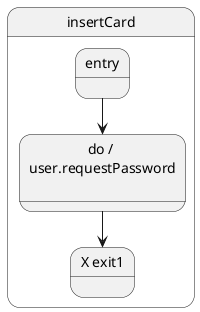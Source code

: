 @startuml
state "insertCard" as insertCard {
  state "entry" as insertCard_entry
  state "do / \nuser.requestPassword\n" as state_1
  state "X exit1" as exit1
  state_1 --> exit1
  insertCard_entry --> state_1
}
@enduml
